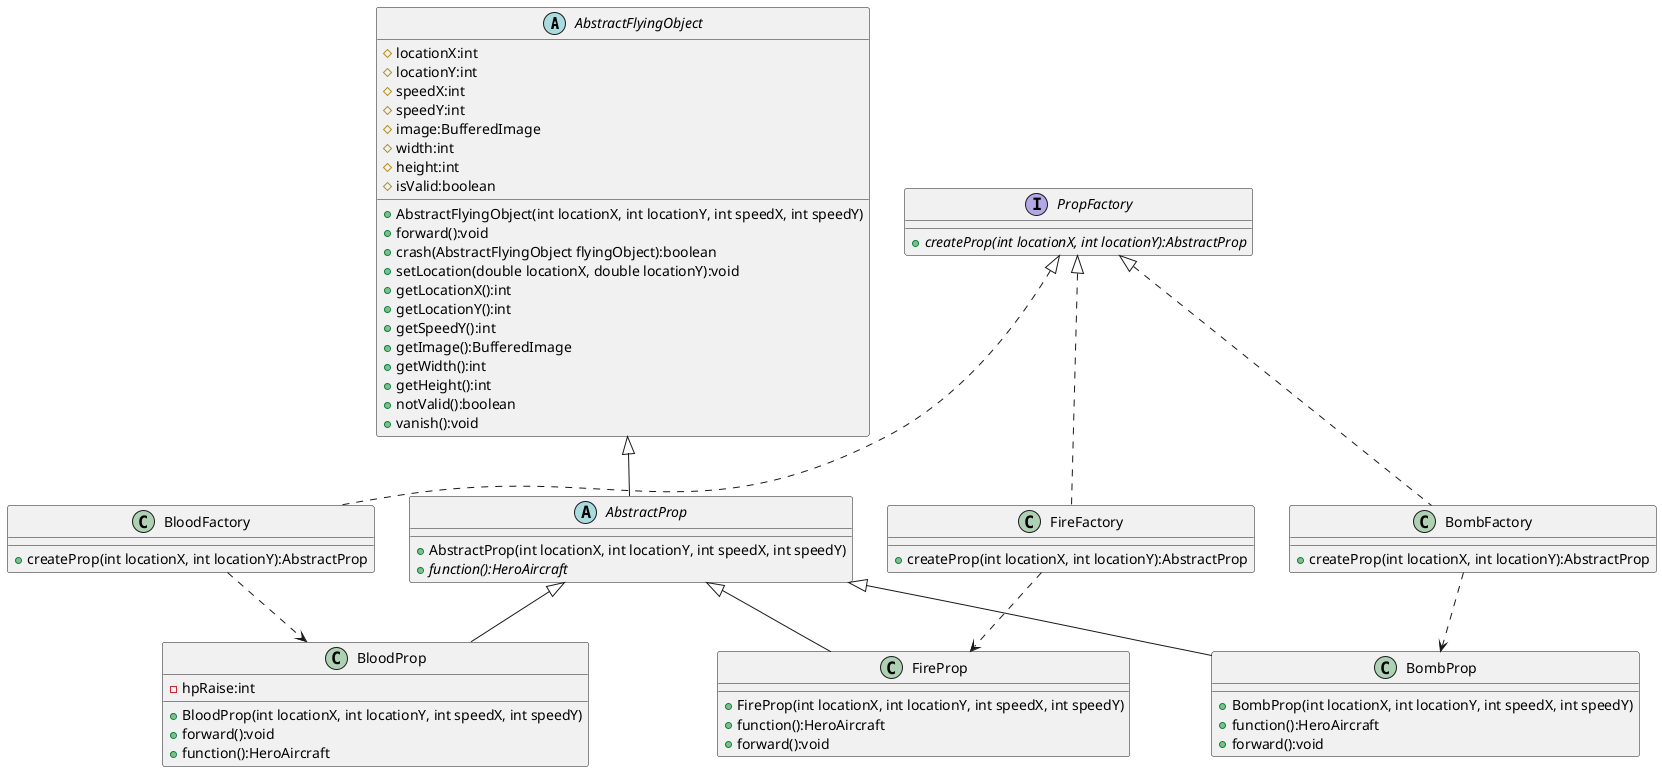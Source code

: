 @startuml
'https://plantuml.com/sequence-diagram
abstract class AbstractFlyingObject
{
    # locationX:int
    # locationY:int
    # speedX:int
    # speedY:int
    # image:BufferedImage
    # width:int
    # height:int
    # isValid:boolean

    + AbstractFlyingObject(int locationX, int locationY, int speedX, int speedY)
    + forward():void
    + crash(AbstractFlyingObject flyingObject):boolean
    + setLocation(double locationX, double locationY):void
    + getLocationX():int
    + getLocationY():int
    + getSpeedY():int
    + getImage():BufferedImage
    + getWidth():int
    + getHeight():int
    + notValid():boolean
    + vanish():void
}
abstract class AbstractProp
{
    + AbstractProp(int locationX, int locationY, int speedX, int speedY)
    + {abstract} function():HeroAircraft
}

class BloodProp {
    - hpRaise:int
    + BloodProp(int locationX, int locationY, int speedX, int speedY)
    + forward():void
    + function():HeroAircraft
}

class FireProp{
    + FireProp(int locationX, int locationY, int speedX, int speedY)
    + function():HeroAircraft
    + forward():void
}

class BombProp{
    + BombProp(int locationX, int locationY, int speedX, int speedY)
    + function():HeroAircraft
    + forward():void
}

AbstractProp <|-- BloodProp
AbstractProp <|-- FireProp
AbstractProp <|-- BombProp

interface PropFactory {
    + {abstract} createProp(int locationX, int locationY):AbstractProp
}

class BloodFactory {
    + createProp(int locationX, int locationY):AbstractProp
}

class FireFactory {
    + createProp(int locationX, int locationY):AbstractProp
}

class BombFactory {
    + createProp(int locationX, int locationY):AbstractProp
}

PropFactory <|.. BloodFactory
PropFactory <|.. FireFactory
PropFactory <|.. BombFactory
BloodFactory ..> BloodProp
FireFactory ..> FireProp
BombFactory ..> BombProp

AbstractFlyingObject <|-- AbstractProp
@enduml